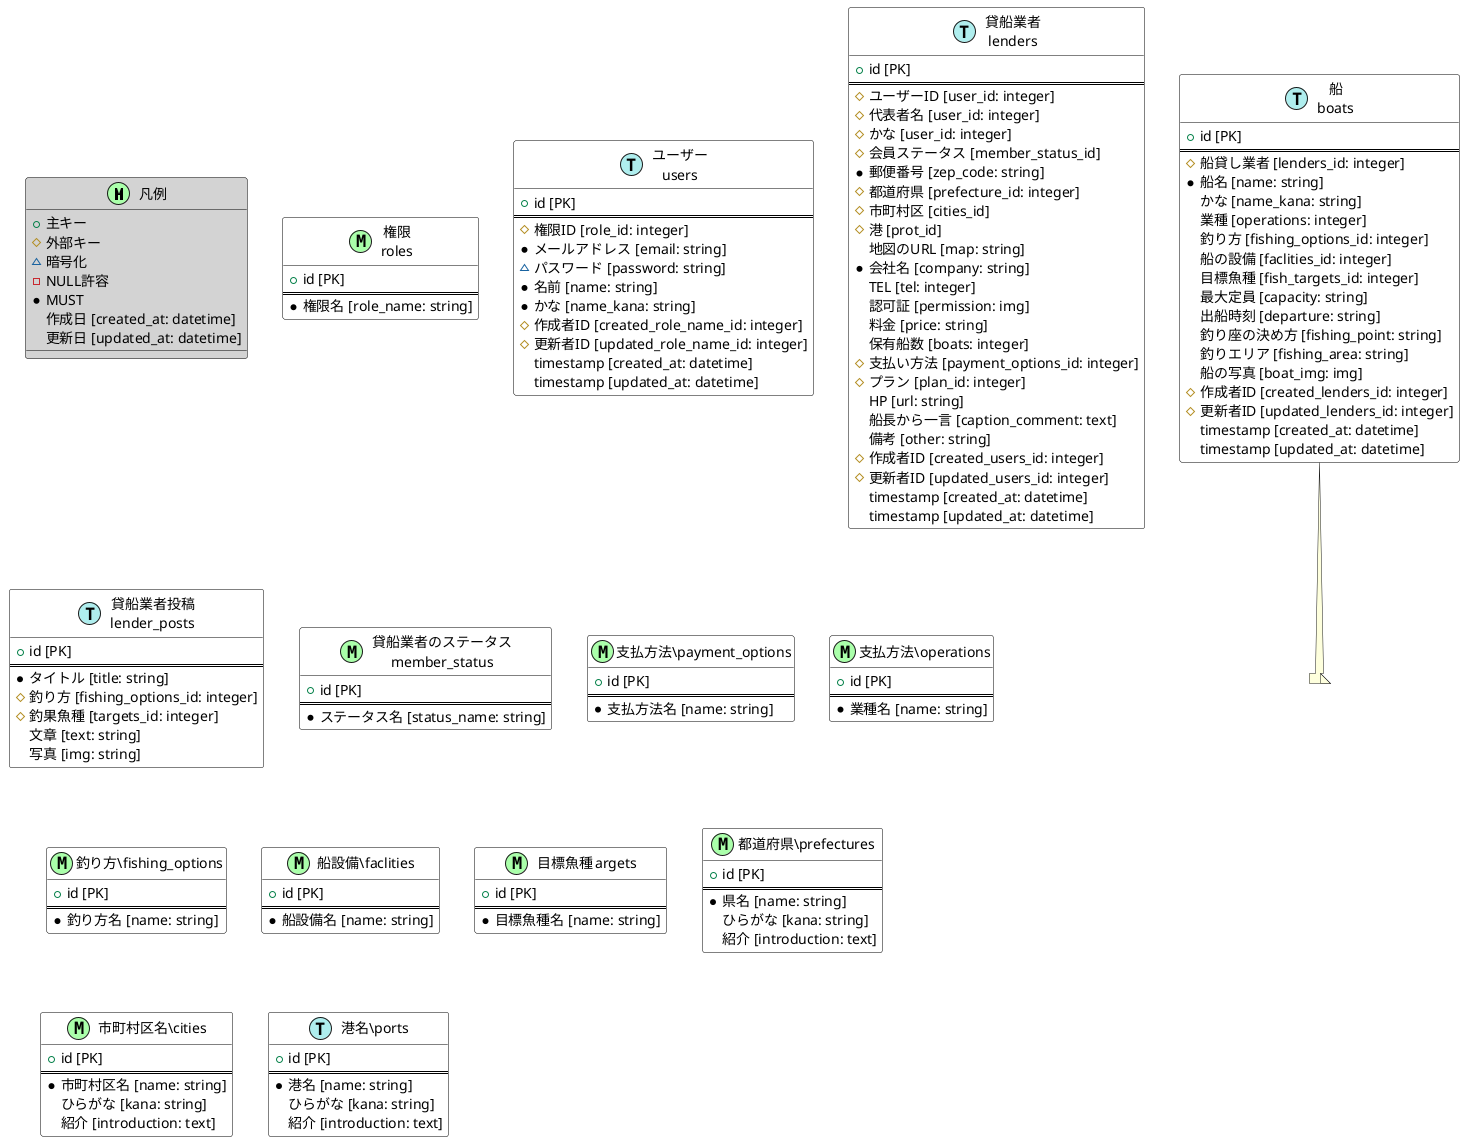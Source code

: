 @startuml GYOKAKURYO_SHIGA

!define MASTER_MARK_COLOR AAFFAA
!define TRANSACTION_MARK_COLOR AFEEEE
!define JOIN_TABLE_MARK_COLOR EBA4C7

skinparam class {
  BackgroundColor White
  BorderColor Black
  ArrowColor Black
}

entity "凡例" as marks <<M,MASTER_MARK_COLOR>> #LightGray {
  + 主キー
  # 外部キー
  ~ 暗号化
  - NULL許容
  * MUST
  作成日 [created_at: datetime]
  更新日 [updated_at: datetime]
}

entity "権限\nroles" as roles <<M,MASTER_MARK_COLOR>> {
  + id [PK]
  ==
  * 権限名 [role_name: string]
}

entity "ユーザー\nusers" as users <<T,TRANSACTION_MARK_COLOR>> {
  + id [PK]
  ==
  # 権限ID [role_id: integer]
  * メールアドレス [email: string]
  ~ パスワード [password: string]
  * 名前 [name: string]
  * かな [name_kana: string]
  # 作成者ID [created_role_name_id: integer]
  # 更新者ID [updated_role_name_id: integer]
  timestamp [created_at: datetime]
  timestamp [updated_at: datetime]
}

entity "貸船業者\nlenders" as lenders <<T,TRANSACTION_MARK_COLOR>> {
  + id [PK]
  ==
  # ユーザーID [user_id: integer]
  # 代表者名 [user_id: integer]
  # かな [user_id: integer]
  # 会員ステータス [member_status_id]
  * 郵便番号 [zep_code: string]
  # 都道府県 [prefecture_id: integer]
  # 市町村区 [cities_id]
  # 港 [prot_id]
  地図のURL [map: string]
  * 会社名 [company: string]
  TEL [tel: integer]
  認可証 [permission: img]
  料金 [price: string]
  保有船数 [boats: integer]
  # 支払い方法 [payment_options_id: integer]
  # プラン [plan_id: integer]
  HP [url: string]
  船長から一言 [caption_comment: text]
  備考 [other: string]
  # 作成者ID [created_users_id: integer]
  # 更新者ID [updated_users_id: integer]
  timestamp [created_at: datetime]
  timestamp [updated_at: datetime]
}
' note bottom of clients : なんか説明かける

entity "船\nboats" as boats <<T,TRANSACTION_MARK_COLOR>> {
  + id [PK]
  ==
  # 船貸し業者 [lenders_id: integer]
  * 船名 [name: string]
  かな [name_kana: string]
  業種 [operations: integer]
  釣り方 [fishing_options_id: integer]
  船の設備 [faclities_id: integer]
  目標魚種 [fish_targets_id: integer]
  最大定員 [capacity: string]
  出船時刻 [departure: string]
  釣り座の決め方 [fishing_point: string]
  釣りエリア [fishing_area: string]
  船の写真 [boat_img: img]
  # 作成者ID [created_lenders_id: integer]
  # 更新者ID [updated_lenders_id: integer]
  timestamp [created_at: datetime]
  timestamp [updated_at: datetime]
}
note bottom of boats :

entity "貸船業者投稿\nlender_posts" as lender_posts <<T,TRANSACTION_MARK_COLOR>> {
  + id [PK]
  ==
  * タイトル [title: string]
  # 釣り方 [fishing_options_id: integer]
  # 釣果魚種 [targets_id: integer]
  文章 [text: string]
  写真 [img: string]
}

entity "貸船業者のステータス\nmember_status" as member_starus <<M,MASTER_MARK_COLOR>> {
  + id [PK]
  ==
  * ステータス名 [status_name: string]
}

entity "支払方法\payment_options" as payment_options <<M,MASTER_MARK_COLOR>> {
  + id [PK]
  ==
  * 支払方法名 [name: string]
}

entity "支払方法\operations" as operations <<M,MASTER_MARK_COLOR>> {
  + id [PK]
  ==
  * 業種名 [name: string]
}

entity "釣り方\fishing_options" as fishing_options <<M,MASTER_MARK_COLOR>> {
  + id [PK]
  ==
  * 釣り方名 [name: string]
}

entity "船設備\faclities" as faclities <<M,MASTER_MARK_COLOR>> {
  + id [PK]
  ==
  * 船設備名 [name: string]
}

entity "目標魚種\targets" as targets <<M,MASTER_MARK_COLOR>> {
  + id [PK]
  ==
  * 目標魚種名 [name: string]
}

entity "都道府県\prefectures" as prefectures <<M,MASTER_MARK_COLOR>> {
  + id [PK]
  ==
  * 県名 [name: string]
  ひらがな [kana: string]
  紹介 [introduction: text]
}

entity "市町村区名\cities" as cities <<M,MASTER_MARK_COLOR>> {
  + id [PK]
  ==
  * 市町村区名 [name: string]
  ひらがな [kana: string]
  紹介 [introduction: text]
}

entity "港名\ports" as ports <<T,TRANSACTION_MARK_COLOR>> {
  + id [PK]
  ==
  * 港名 [name: string]
  ひらがな [kana: string]
  紹介 [introduction: text]
}


  ' roles |o---{ users
  ' users |o---{ boat_lenders
  ' boat_lenders |o---{ boats

  ' notification_categories "1" --- "*" notifications
  ' notification_open_targets "*" --- "1" notifications
  ' notification_open_targets "1" --- "*" notification_read_boxes


  @enduml


  ' 作成者ID [created_user_id: integer]
  ' 更新者ID [updated_user_id: integer]
  ' 使用日時 [used_datetime: datetime]